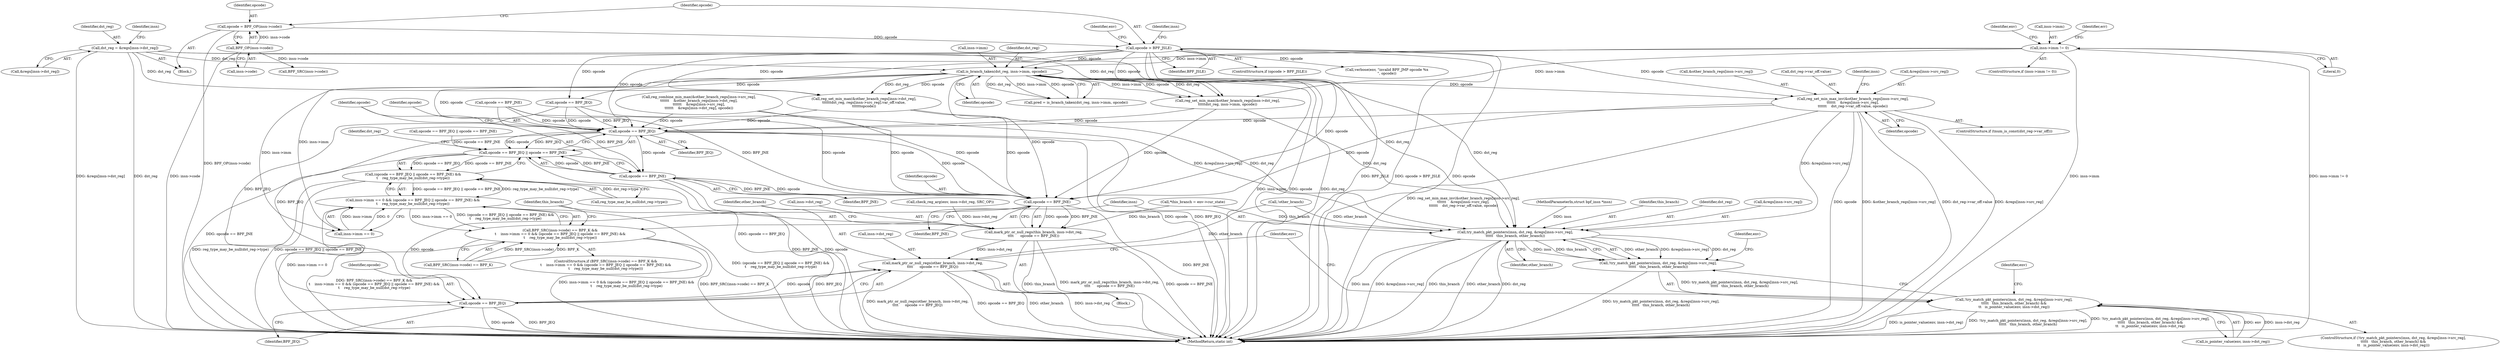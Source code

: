digraph "0_linux_979d63d50c0c0f7bc537bf821e056cc9fe5abd38_0@array" {
"1000365" [label="(Call,reg_set_min_max_inv(&other_branch_regs[insn->src_reg],\n\t\t\t\t\t\t    &regs[insn->src_reg],\n\t\t\t\t\t\t    dst_reg->var_off.value, opcode))"];
"1000249" [label="(Call,is_branch_taken(dst_reg, insn->imm, opcode))"];
"1000230" [label="(Call,dst_reg = &regs[insn->dst_reg])"];
"1000163" [label="(Call,insn->imm != 0)"];
"1000143" [label="(Call,opcode > BPF_JSLE)"];
"1000135" [label="(Call,opcode = BPF_OP(insn->code))"];
"1000137" [label="(Call,BPF_OP(insn->code))"];
"1000455" [label="(Call,opcode == BPF_JEQ)"];
"1000454" [label="(Call,opcode == BPF_JEQ || opcode == BPF_JNE)"];
"1000453" [label="(Call,(opcode == BPF_JEQ || opcode == BPF_JNE) &&\n\t    reg_type_may_be_null(dst_reg->type))"];
"1000447" [label="(Call,insn->imm == 0 && (opcode == BPF_JEQ || opcode == BPF_JNE) &&\n\t    reg_type_may_be_null(dst_reg->type))"];
"1000440" [label="(Call,BPF_SRC(insn->code) == BPF_K &&\n\t    insn->imm == 0 && (opcode == BPF_JEQ || opcode == BPF_JNE) &&\n\t    reg_type_may_be_null(dst_reg->type))"];
"1000458" [label="(Call,opcode == BPF_JNE)"];
"1000471" [label="(Call,opcode == BPF_JNE)"];
"1000466" [label="(Call,mark_ptr_or_null_regs(this_branch, insn->dst_reg,\n\t\t\t\t      opcode == BPF_JNE))"];
"1000474" [label="(Call,mark_ptr_or_null_regs(other_branch, insn->dst_reg,\n\t\t\t\t      opcode == BPF_JEQ))"];
"1000479" [label="(Call,opcode == BPF_JEQ)"];
"1000486" [label="(Call,try_match_pkt_pointers(insn, dst_reg, &regs[insn->src_reg],\n\t\t\t\t\t   this_branch, other_branch))"];
"1000485" [label="(Call,!try_match_pkt_pointers(insn, dst_reg, &regs[insn->src_reg],\n\t\t\t\t\t   this_branch, other_branch))"];
"1000484" [label="(Call,!try_match_pkt_pointers(insn, dst_reg, &regs[insn->src_reg],\n\t\t\t\t\t   this_branch, other_branch) &&\n\t\t   is_pointer_value(env, insn->dst_reg))"];
"1000167" [label="(Literal,0)"];
"1000137" [label="(Call,BPF_OP(insn->code))"];
"1000143" [label="(Call,opcode > BPF_JSLE)"];
"1000467" [label="(Identifier,this_branch)"];
"1000440" [label="(Call,BPF_SRC(insn->code) == BPF_K &&\n\t    insn->imm == 0 && (opcode == BPF_JEQ || opcode == BPF_JNE) &&\n\t    reg_type_may_be_null(dst_reg->type))"];
"1000383" [label="(Identifier,opcode)"];
"1000485" [label="(Call,!try_match_pkt_pointers(insn, dst_reg, &regs[insn->src_reg],\n\t\t\t\t\t   this_branch, other_branch))"];
"1000496" [label="(Identifier,other_branch)"];
"1000156" [label="(Call,BPF_SRC(insn->code))"];
"1000366" [label="(Call,&other_branch_regs[insn->src_reg])"];
"1000220" [label="(Call,check_reg_arg(env, insn->dst_reg, SRC_OP))"];
"1000162" [label="(ControlStructure,if (insn->imm != 0))"];
"1000378" [label="(Call,dst_reg->var_off.value)"];
"1000484" [label="(Call,!try_match_pkt_pointers(insn, dst_reg, &regs[insn->src_reg],\n\t\t\t\t\t   this_branch, other_branch) &&\n\t\t   is_pointer_value(env, insn->dst_reg))"];
"1000457" [label="(Identifier,BPF_JEQ)"];
"1000487" [label="(Identifier,insn)"];
"1000110" [label="(MethodParameterIn,struct bpf_insn *insn)"];
"1000230" [label="(Call,dst_reg = &regs[insn->dst_reg])"];
"1000461" [label="(Call,reg_type_may_be_null(dst_reg->type))"];
"1000147" [label="(Call,verbose(env, \"invalid BPF_JMP opcode %x\n\", opcode))"];
"1000144" [label="(Identifier,opcode)"];
"1000460" [label="(Identifier,BPF_JNE)"];
"1000393" [label="(Call,reg_combine_min_max(&other_branch_regs[insn->src_reg],\n\t\t\t\t\t\t    &other_branch_regs[insn->dst_reg],\n\t\t\t\t\t\t    &regs[insn->src_reg],\n\t\t\t\t\t\t    &regs[insn->dst_reg], opcode))"];
"1000242" [label="(Identifier,insn)"];
"1000456" [label="(Identifier,opcode)"];
"1000427" [label="(Call,reg_set_min_max(&other_branch_regs[insn->dst_reg],\n\t\t\t\t\tdst_reg, insn->imm, opcode))"];
"1000497" [label="(Call,is_pointer_value(env, insn->dst_reg))"];
"1000163" [label="(Call,insn->imm != 0)"];
"1000231" [label="(Identifier,dst_reg)"];
"1000463" [label="(Identifier,dst_reg)"];
"1000504" [label="(Identifier,env)"];
"1000474" [label="(Call,mark_ptr_or_null_regs(other_branch, insn->dst_reg,\n\t\t\t\t      opcode == BPF_JEQ))"];
"1000468" [label="(Call,insn->dst_reg)"];
"1000247" [label="(Call,pred = is_branch_taken(dst_reg, insn->imm, opcode))"];
"1000465" [label="(Block,)"];
"1000250" [label="(Identifier,dst_reg)"];
"1000455" [label="(Call,opcode == BPF_JEQ)"];
"1000495" [label="(Identifier,this_branch)"];
"1000466" [label="(Call,mark_ptr_or_null_regs(this_branch, insn->dst_reg,\n\t\t\t\t      opcode == BPF_JNE))"];
"1000458" [label="(Call,opcode == BPF_JNE)"];
"1000472" [label="(Identifier,opcode)"];
"1000148" [label="(Identifier,env)"];
"1000232" [label="(Call,&regs[insn->dst_reg])"];
"1000138" [label="(Call,insn->code)"];
"1000145" [label="(Identifier,BPF_JSLE)"];
"1000488" [label="(Identifier,dst_reg)"];
"1000529" [label="(MethodReturn,static int)"];
"1000475" [label="(Identifier,other_branch)"];
"1000453" [label="(Call,(opcode == BPF_JEQ || opcode == BPF_JNE) &&\n\t    reg_type_may_be_null(dst_reg->type))"];
"1000476" [label="(Call,insn->dst_reg)"];
"1000136" [label="(Identifier,opcode)"];
"1000454" [label="(Call,opcode == BPF_JEQ || opcode == BPF_JNE)"];
"1000135" [label="(Call,opcode = BPF_OP(insn->code))"];
"1000444" [label="(Identifier,insn)"];
"1000114" [label="(Call,*this_branch = env->cur_state)"];
"1000481" [label="(Identifier,BPF_JEQ)"];
"1000390" [label="(Call,opcode == BPF_JNE)"];
"1000365" [label="(Call,reg_set_min_max_inv(&other_branch_regs[insn->src_reg],\n\t\t\t\t\t\t    &regs[insn->src_reg],\n\t\t\t\t\t\t    dst_reg->var_off.value, opcode))"];
"1000479" [label="(Call,opcode == BPF_JEQ)"];
"1000372" [label="(Call,&regs[insn->src_reg])"];
"1000483" [label="(ControlStructure,if (!try_match_pkt_pointers(insn, dst_reg, &regs[insn->src_reg],\n\t\t\t\t\t   this_branch, other_branch) &&\n\t\t   is_pointer_value(env, insn->dst_reg)))"];
"1000170" [label="(Identifier,env)"];
"1000164" [label="(Call,insn->imm)"];
"1000471" [label="(Call,opcode == BPF_JNE)"];
"1000112" [label="(Block,)"];
"1000254" [label="(Identifier,opcode)"];
"1000360" [label="(ControlStructure,if (tnum_is_const(dst_reg->var_off)))"];
"1000439" [label="(ControlStructure,if (BPF_SRC(insn->code) == BPF_K &&\n\t    insn->imm == 0 && (opcode == BPF_JEQ || opcode == BPF_JNE) &&\n\t    reg_type_may_be_null(dst_reg->type)))"];
"1000441" [label="(Call,BPF_SRC(insn->code) == BPF_K)"];
"1000249" [label="(Call,is_branch_taken(dst_reg, insn->imm, opcode))"];
"1000251" [label="(Call,insn->imm)"];
"1000480" [label="(Identifier,opcode)"];
"1000386" [label="(Call,opcode == BPF_JEQ || opcode == BPF_JNE)"];
"1000176" [label="(Identifier,err)"];
"1000447" [label="(Call,insn->imm == 0 && (opcode == BPF_JEQ || opcode == BPF_JNE) &&\n\t    reg_type_may_be_null(dst_reg->type))"];
"1000158" [label="(Identifier,insn)"];
"1000498" [label="(Identifier,env)"];
"1000473" [label="(Identifier,BPF_JNE)"];
"1000341" [label="(Call,reg_set_min_max(&other_branch_regs[insn->dst_reg],\n\t\t\t\t\t\tdst_reg, regs[insn->src_reg].var_off.value,\n\t\t\t\t\t\topcode))"];
"1000459" [label="(Identifier,opcode)"];
"1000291" [label="(Call,!other_branch)"];
"1000387" [label="(Call,opcode == BPF_JEQ)"];
"1000486" [label="(Call,try_match_pkt_pointers(insn, dst_reg, &regs[insn->src_reg],\n\t\t\t\t\t   this_branch, other_branch))"];
"1000515" [label="(Identifier,env)"];
"1000142" [label="(ControlStructure,if (opcode > BPF_JSLE))"];
"1000489" [label="(Call,&regs[insn->src_reg])"];
"1000448" [label="(Call,insn->imm == 0)"];
"1000365" -> "1000360"  [label="AST: "];
"1000365" -> "1000383"  [label="CFG: "];
"1000366" -> "1000365"  [label="AST: "];
"1000372" -> "1000365"  [label="AST: "];
"1000378" -> "1000365"  [label="AST: "];
"1000383" -> "1000365"  [label="AST: "];
"1000444" -> "1000365"  [label="CFG: "];
"1000365" -> "1000529"  [label="DDG: reg_set_min_max_inv(&other_branch_regs[insn->src_reg],\n\t\t\t\t\t\t    &regs[insn->src_reg],\n\t\t\t\t\t\t    dst_reg->var_off.value, opcode)"];
"1000365" -> "1000529"  [label="DDG: opcode"];
"1000365" -> "1000529"  [label="DDG: &other_branch_regs[insn->src_reg]"];
"1000365" -> "1000529"  [label="DDG: dst_reg->var_off.value"];
"1000365" -> "1000529"  [label="DDG: &regs[insn->src_reg]"];
"1000249" -> "1000365"  [label="DDG: opcode"];
"1000143" -> "1000365"  [label="DDG: opcode"];
"1000365" -> "1000455"  [label="DDG: opcode"];
"1000365" -> "1000471"  [label="DDG: opcode"];
"1000365" -> "1000486"  [label="DDG: &regs[insn->src_reg]"];
"1000249" -> "1000247"  [label="AST: "];
"1000249" -> "1000254"  [label="CFG: "];
"1000250" -> "1000249"  [label="AST: "];
"1000251" -> "1000249"  [label="AST: "];
"1000254" -> "1000249"  [label="AST: "];
"1000247" -> "1000249"  [label="CFG: "];
"1000249" -> "1000529"  [label="DDG: insn->imm"];
"1000249" -> "1000529"  [label="DDG: opcode"];
"1000249" -> "1000529"  [label="DDG: dst_reg"];
"1000249" -> "1000247"  [label="DDG: dst_reg"];
"1000249" -> "1000247"  [label="DDG: insn->imm"];
"1000249" -> "1000247"  [label="DDG: opcode"];
"1000230" -> "1000249"  [label="DDG: dst_reg"];
"1000163" -> "1000249"  [label="DDG: insn->imm"];
"1000143" -> "1000249"  [label="DDG: opcode"];
"1000249" -> "1000341"  [label="DDG: dst_reg"];
"1000249" -> "1000341"  [label="DDG: opcode"];
"1000249" -> "1000387"  [label="DDG: opcode"];
"1000249" -> "1000427"  [label="DDG: dst_reg"];
"1000249" -> "1000427"  [label="DDG: insn->imm"];
"1000249" -> "1000427"  [label="DDG: opcode"];
"1000249" -> "1000448"  [label="DDG: insn->imm"];
"1000249" -> "1000455"  [label="DDG: opcode"];
"1000249" -> "1000471"  [label="DDG: opcode"];
"1000249" -> "1000486"  [label="DDG: dst_reg"];
"1000230" -> "1000112"  [label="AST: "];
"1000230" -> "1000232"  [label="CFG: "];
"1000231" -> "1000230"  [label="AST: "];
"1000232" -> "1000230"  [label="AST: "];
"1000242" -> "1000230"  [label="CFG: "];
"1000230" -> "1000529"  [label="DDG: dst_reg"];
"1000230" -> "1000529"  [label="DDG: &regs[insn->dst_reg]"];
"1000230" -> "1000341"  [label="DDG: dst_reg"];
"1000230" -> "1000427"  [label="DDG: dst_reg"];
"1000230" -> "1000486"  [label="DDG: dst_reg"];
"1000163" -> "1000162"  [label="AST: "];
"1000163" -> "1000167"  [label="CFG: "];
"1000164" -> "1000163"  [label="AST: "];
"1000167" -> "1000163"  [label="AST: "];
"1000170" -> "1000163"  [label="CFG: "];
"1000176" -> "1000163"  [label="CFG: "];
"1000163" -> "1000529"  [label="DDG: insn->imm"];
"1000163" -> "1000529"  [label="DDG: insn->imm != 0"];
"1000163" -> "1000427"  [label="DDG: insn->imm"];
"1000163" -> "1000448"  [label="DDG: insn->imm"];
"1000143" -> "1000142"  [label="AST: "];
"1000143" -> "1000145"  [label="CFG: "];
"1000144" -> "1000143"  [label="AST: "];
"1000145" -> "1000143"  [label="AST: "];
"1000148" -> "1000143"  [label="CFG: "];
"1000158" -> "1000143"  [label="CFG: "];
"1000143" -> "1000529"  [label="DDG: opcode"];
"1000143" -> "1000529"  [label="DDG: BPF_JSLE"];
"1000143" -> "1000529"  [label="DDG: opcode > BPF_JSLE"];
"1000135" -> "1000143"  [label="DDG: opcode"];
"1000143" -> "1000147"  [label="DDG: opcode"];
"1000143" -> "1000341"  [label="DDG: opcode"];
"1000143" -> "1000387"  [label="DDG: opcode"];
"1000143" -> "1000427"  [label="DDG: opcode"];
"1000143" -> "1000455"  [label="DDG: opcode"];
"1000143" -> "1000471"  [label="DDG: opcode"];
"1000135" -> "1000112"  [label="AST: "];
"1000135" -> "1000137"  [label="CFG: "];
"1000136" -> "1000135"  [label="AST: "];
"1000137" -> "1000135"  [label="AST: "];
"1000144" -> "1000135"  [label="CFG: "];
"1000135" -> "1000529"  [label="DDG: BPF_OP(insn->code)"];
"1000137" -> "1000135"  [label="DDG: insn->code"];
"1000137" -> "1000138"  [label="CFG: "];
"1000138" -> "1000137"  [label="AST: "];
"1000137" -> "1000529"  [label="DDG: insn->code"];
"1000137" -> "1000156"  [label="DDG: insn->code"];
"1000455" -> "1000454"  [label="AST: "];
"1000455" -> "1000457"  [label="CFG: "];
"1000456" -> "1000455"  [label="AST: "];
"1000457" -> "1000455"  [label="AST: "];
"1000459" -> "1000455"  [label="CFG: "];
"1000454" -> "1000455"  [label="CFG: "];
"1000455" -> "1000529"  [label="DDG: BPF_JEQ"];
"1000455" -> "1000529"  [label="DDG: opcode"];
"1000455" -> "1000454"  [label="DDG: opcode"];
"1000455" -> "1000454"  [label="DDG: BPF_JEQ"];
"1000427" -> "1000455"  [label="DDG: opcode"];
"1000387" -> "1000455"  [label="DDG: opcode"];
"1000387" -> "1000455"  [label="DDG: BPF_JEQ"];
"1000341" -> "1000455"  [label="DDG: opcode"];
"1000393" -> "1000455"  [label="DDG: opcode"];
"1000390" -> "1000455"  [label="DDG: opcode"];
"1000455" -> "1000458"  [label="DDG: opcode"];
"1000455" -> "1000471"  [label="DDG: opcode"];
"1000455" -> "1000479"  [label="DDG: BPF_JEQ"];
"1000454" -> "1000453"  [label="AST: "];
"1000454" -> "1000458"  [label="CFG: "];
"1000458" -> "1000454"  [label="AST: "];
"1000463" -> "1000454"  [label="CFG: "];
"1000453" -> "1000454"  [label="CFG: "];
"1000454" -> "1000529"  [label="DDG: opcode == BPF_JEQ"];
"1000454" -> "1000529"  [label="DDG: opcode == BPF_JNE"];
"1000454" -> "1000453"  [label="DDG: opcode == BPF_JEQ"];
"1000454" -> "1000453"  [label="DDG: opcode == BPF_JNE"];
"1000458" -> "1000454"  [label="DDG: opcode"];
"1000458" -> "1000454"  [label="DDG: BPF_JNE"];
"1000386" -> "1000454"  [label="DDG: opcode == BPF_JNE"];
"1000453" -> "1000447"  [label="AST: "];
"1000453" -> "1000461"  [label="CFG: "];
"1000461" -> "1000453"  [label="AST: "];
"1000447" -> "1000453"  [label="CFG: "];
"1000453" -> "1000529"  [label="DDG: reg_type_may_be_null(dst_reg->type)"];
"1000453" -> "1000529"  [label="DDG: opcode == BPF_JEQ || opcode == BPF_JNE"];
"1000453" -> "1000447"  [label="DDG: opcode == BPF_JEQ || opcode == BPF_JNE"];
"1000453" -> "1000447"  [label="DDG: reg_type_may_be_null(dst_reg->type)"];
"1000461" -> "1000453"  [label="DDG: dst_reg->type"];
"1000447" -> "1000440"  [label="AST: "];
"1000447" -> "1000448"  [label="CFG: "];
"1000448" -> "1000447"  [label="AST: "];
"1000440" -> "1000447"  [label="CFG: "];
"1000447" -> "1000529"  [label="DDG: (opcode == BPF_JEQ || opcode == BPF_JNE) &&\n\t    reg_type_may_be_null(dst_reg->type)"];
"1000447" -> "1000529"  [label="DDG: insn->imm == 0"];
"1000447" -> "1000440"  [label="DDG: insn->imm == 0"];
"1000447" -> "1000440"  [label="DDG: (opcode == BPF_JEQ || opcode == BPF_JNE) &&\n\t    reg_type_may_be_null(dst_reg->type)"];
"1000448" -> "1000447"  [label="DDG: insn->imm"];
"1000448" -> "1000447"  [label="DDG: 0"];
"1000440" -> "1000439"  [label="AST: "];
"1000440" -> "1000441"  [label="CFG: "];
"1000441" -> "1000440"  [label="AST: "];
"1000467" -> "1000440"  [label="CFG: "];
"1000487" -> "1000440"  [label="CFG: "];
"1000440" -> "1000529"  [label="DDG: BPF_SRC(insn->code) == BPF_K &&\n\t    insn->imm == 0 && (opcode == BPF_JEQ || opcode == BPF_JNE) &&\n\t    reg_type_may_be_null(dst_reg->type)"];
"1000440" -> "1000529"  [label="DDG: insn->imm == 0 && (opcode == BPF_JEQ || opcode == BPF_JNE) &&\n\t    reg_type_may_be_null(dst_reg->type)"];
"1000440" -> "1000529"  [label="DDG: BPF_SRC(insn->code) == BPF_K"];
"1000441" -> "1000440"  [label="DDG: BPF_SRC(insn->code)"];
"1000441" -> "1000440"  [label="DDG: BPF_K"];
"1000458" -> "1000460"  [label="CFG: "];
"1000459" -> "1000458"  [label="AST: "];
"1000460" -> "1000458"  [label="AST: "];
"1000458" -> "1000529"  [label="DDG: BPF_JNE"];
"1000458" -> "1000529"  [label="DDG: opcode"];
"1000390" -> "1000458"  [label="DDG: BPF_JNE"];
"1000458" -> "1000471"  [label="DDG: opcode"];
"1000458" -> "1000471"  [label="DDG: BPF_JNE"];
"1000471" -> "1000466"  [label="AST: "];
"1000471" -> "1000473"  [label="CFG: "];
"1000472" -> "1000471"  [label="AST: "];
"1000473" -> "1000471"  [label="AST: "];
"1000466" -> "1000471"  [label="CFG: "];
"1000471" -> "1000529"  [label="DDG: BPF_JNE"];
"1000471" -> "1000466"  [label="DDG: opcode"];
"1000471" -> "1000466"  [label="DDG: BPF_JNE"];
"1000427" -> "1000471"  [label="DDG: opcode"];
"1000387" -> "1000471"  [label="DDG: opcode"];
"1000341" -> "1000471"  [label="DDG: opcode"];
"1000393" -> "1000471"  [label="DDG: opcode"];
"1000390" -> "1000471"  [label="DDG: opcode"];
"1000390" -> "1000471"  [label="DDG: BPF_JNE"];
"1000471" -> "1000479"  [label="DDG: opcode"];
"1000466" -> "1000465"  [label="AST: "];
"1000467" -> "1000466"  [label="AST: "];
"1000468" -> "1000466"  [label="AST: "];
"1000475" -> "1000466"  [label="CFG: "];
"1000466" -> "1000529"  [label="DDG: this_branch"];
"1000466" -> "1000529"  [label="DDG: opcode == BPF_JNE"];
"1000466" -> "1000529"  [label="DDG: mark_ptr_or_null_regs(this_branch, insn->dst_reg,\n\t\t\t\t      opcode == BPF_JNE)"];
"1000114" -> "1000466"  [label="DDG: this_branch"];
"1000220" -> "1000466"  [label="DDG: insn->dst_reg"];
"1000466" -> "1000474"  [label="DDG: insn->dst_reg"];
"1000474" -> "1000465"  [label="AST: "];
"1000474" -> "1000479"  [label="CFG: "];
"1000475" -> "1000474"  [label="AST: "];
"1000476" -> "1000474"  [label="AST: "];
"1000479" -> "1000474"  [label="AST: "];
"1000515" -> "1000474"  [label="CFG: "];
"1000474" -> "1000529"  [label="DDG: insn->dst_reg"];
"1000474" -> "1000529"  [label="DDG: mark_ptr_or_null_regs(other_branch, insn->dst_reg,\n\t\t\t\t      opcode == BPF_JEQ)"];
"1000474" -> "1000529"  [label="DDG: opcode == BPF_JEQ"];
"1000474" -> "1000529"  [label="DDG: other_branch"];
"1000291" -> "1000474"  [label="DDG: other_branch"];
"1000479" -> "1000474"  [label="DDG: opcode"];
"1000479" -> "1000474"  [label="DDG: BPF_JEQ"];
"1000479" -> "1000481"  [label="CFG: "];
"1000480" -> "1000479"  [label="AST: "];
"1000481" -> "1000479"  [label="AST: "];
"1000479" -> "1000529"  [label="DDG: opcode"];
"1000479" -> "1000529"  [label="DDG: BPF_JEQ"];
"1000387" -> "1000479"  [label="DDG: BPF_JEQ"];
"1000486" -> "1000485"  [label="AST: "];
"1000486" -> "1000496"  [label="CFG: "];
"1000487" -> "1000486"  [label="AST: "];
"1000488" -> "1000486"  [label="AST: "];
"1000489" -> "1000486"  [label="AST: "];
"1000495" -> "1000486"  [label="AST: "];
"1000496" -> "1000486"  [label="AST: "];
"1000485" -> "1000486"  [label="CFG: "];
"1000486" -> "1000529"  [label="DDG: &regs[insn->src_reg]"];
"1000486" -> "1000529"  [label="DDG: other_branch"];
"1000486" -> "1000529"  [label="DDG: dst_reg"];
"1000486" -> "1000529"  [label="DDG: this_branch"];
"1000486" -> "1000529"  [label="DDG: insn"];
"1000486" -> "1000485"  [label="DDG: other_branch"];
"1000486" -> "1000485"  [label="DDG: &regs[insn->src_reg]"];
"1000486" -> "1000485"  [label="DDG: dst_reg"];
"1000486" -> "1000485"  [label="DDG: insn"];
"1000486" -> "1000485"  [label="DDG: this_branch"];
"1000110" -> "1000486"  [label="DDG: insn"];
"1000427" -> "1000486"  [label="DDG: dst_reg"];
"1000341" -> "1000486"  [label="DDG: dst_reg"];
"1000393" -> "1000486"  [label="DDG: &regs[insn->src_reg]"];
"1000114" -> "1000486"  [label="DDG: this_branch"];
"1000291" -> "1000486"  [label="DDG: other_branch"];
"1000485" -> "1000484"  [label="AST: "];
"1000498" -> "1000485"  [label="CFG: "];
"1000484" -> "1000485"  [label="CFG: "];
"1000485" -> "1000529"  [label="DDG: try_match_pkt_pointers(insn, dst_reg, &regs[insn->src_reg],\n\t\t\t\t\t   this_branch, other_branch)"];
"1000485" -> "1000484"  [label="DDG: try_match_pkt_pointers(insn, dst_reg, &regs[insn->src_reg],\n\t\t\t\t\t   this_branch, other_branch)"];
"1000484" -> "1000483"  [label="AST: "];
"1000484" -> "1000497"  [label="CFG: "];
"1000497" -> "1000484"  [label="AST: "];
"1000504" -> "1000484"  [label="CFG: "];
"1000515" -> "1000484"  [label="CFG: "];
"1000484" -> "1000529"  [label="DDG: is_pointer_value(env, insn->dst_reg)"];
"1000484" -> "1000529"  [label="DDG: !try_match_pkt_pointers(insn, dst_reg, &regs[insn->src_reg],\n\t\t\t\t\t   this_branch, other_branch)"];
"1000484" -> "1000529"  [label="DDG: !try_match_pkt_pointers(insn, dst_reg, &regs[insn->src_reg],\n\t\t\t\t\t   this_branch, other_branch) &&\n\t\t   is_pointer_value(env, insn->dst_reg)"];
"1000497" -> "1000484"  [label="DDG: env"];
"1000497" -> "1000484"  [label="DDG: insn->dst_reg"];
}

